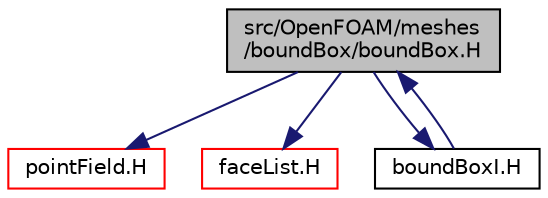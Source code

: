 digraph "src/OpenFOAM/meshes/boundBox/boundBox.H"
{
  bgcolor="transparent";
  edge [fontname="Helvetica",fontsize="10",labelfontname="Helvetica",labelfontsize="10"];
  node [fontname="Helvetica",fontsize="10",shape=record];
  Node1 [label="src/OpenFOAM/meshes\l/boundBox/boundBox.H",height=0.2,width=0.4,color="black", fillcolor="grey75", style="filled" fontcolor="black"];
  Node1 -> Node2 [color="midnightblue",fontsize="10",style="solid",fontname="Helvetica"];
  Node2 [label="pointField.H",height=0.2,width=0.4,color="red",URL="$pointField_8H.html"];
  Node1 -> Node3 [color="midnightblue",fontsize="10",style="solid",fontname="Helvetica"];
  Node3 [label="faceList.H",height=0.2,width=0.4,color="red",URL="$faceList_8H.html"];
  Node1 -> Node4 [color="midnightblue",fontsize="10",style="solid",fontname="Helvetica"];
  Node4 [label="boundBoxI.H",height=0.2,width=0.4,color="black",URL="$boundBoxI_8H.html"];
  Node4 -> Node1 [color="midnightblue",fontsize="10",style="solid",fontname="Helvetica"];
}
